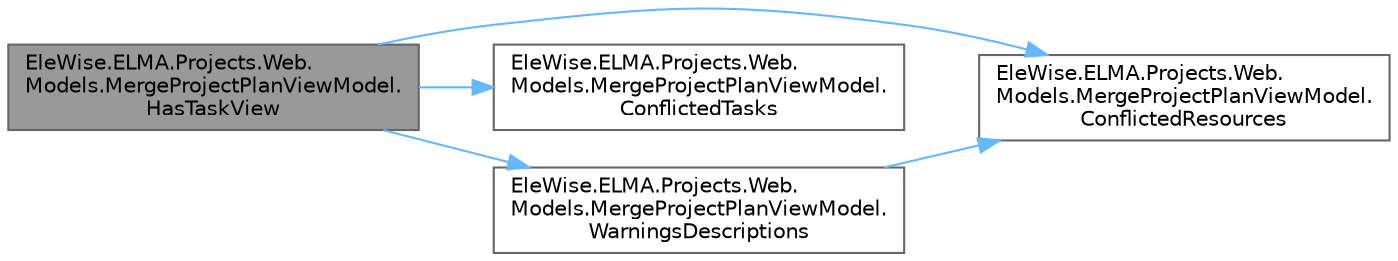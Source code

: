 digraph "EleWise.ELMA.Projects.Web.Models.MergeProjectPlanViewModel.HasTaskView"
{
 // LATEX_PDF_SIZE
  bgcolor="transparent";
  edge [fontname=Helvetica,fontsize=10,labelfontname=Helvetica,labelfontsize=10];
  node [fontname=Helvetica,fontsize=10,shape=box,height=0.2,width=0.4];
  rankdir="LR";
  Node1 [id="Node000001",label="EleWise.ELMA.Projects.Web.\lModels.MergeProjectPlanViewModel.\lHasTaskView",height=0.2,width=0.4,color="gray40", fillcolor="grey60", style="filled", fontcolor="black",tooltip="Есть информация для шага 2."];
  Node1 -> Node2 [id="edge1_Node000001_Node000002",color="steelblue1",style="solid",tooltip=" "];
  Node2 [id="Node000002",label="EleWise.ELMA.Projects.Web.\lModels.MergeProjectPlanViewModel.\lConflictedResources",height=0.2,width=0.4,color="grey40", fillcolor="white", style="filled",URL="$class_ele_wise_1_1_e_l_m_a_1_1_projects_1_1_web_1_1_models_1_1_merge_project_plan_view_model.html#a68dec1d8ec323c6a8cfe55c1734395ca",tooltip="Ресурсы с конфликтами"];
  Node1 -> Node3 [id="edge2_Node000001_Node000003",color="steelblue1",style="solid",tooltip=" "];
  Node3 [id="Node000003",label="EleWise.ELMA.Projects.Web.\lModels.MergeProjectPlanViewModel.\lConflictedTasks",height=0.2,width=0.4,color="grey40", fillcolor="white", style="filled",URL="$class_ele_wise_1_1_e_l_m_a_1_1_projects_1_1_web_1_1_models_1_1_merge_project_plan_view_model.html#a6470117046c160c3654e941a1f4ac46c",tooltip="Задачи с конфликтами"];
  Node1 -> Node4 [id="edge3_Node000001_Node000004",color="steelblue1",style="solid",tooltip=" "];
  Node4 [id="Node000004",label="EleWise.ELMA.Projects.Web.\lModels.MergeProjectPlanViewModel.\lWarningsDescriptions",height=0.2,width=0.4,color="grey40", fillcolor="white", style="filled",URL="$class_ele_wise_1_1_e_l_m_a_1_1_projects_1_1_web_1_1_models_1_1_merge_project_plan_view_model.html#a78b68208119e75b7aca5286bbfb0b8a0",tooltip="Предупреждения"];
  Node4 -> Node2 [id="edge4_Node000004_Node000002",color="steelblue1",style="solid",tooltip=" "];
}
